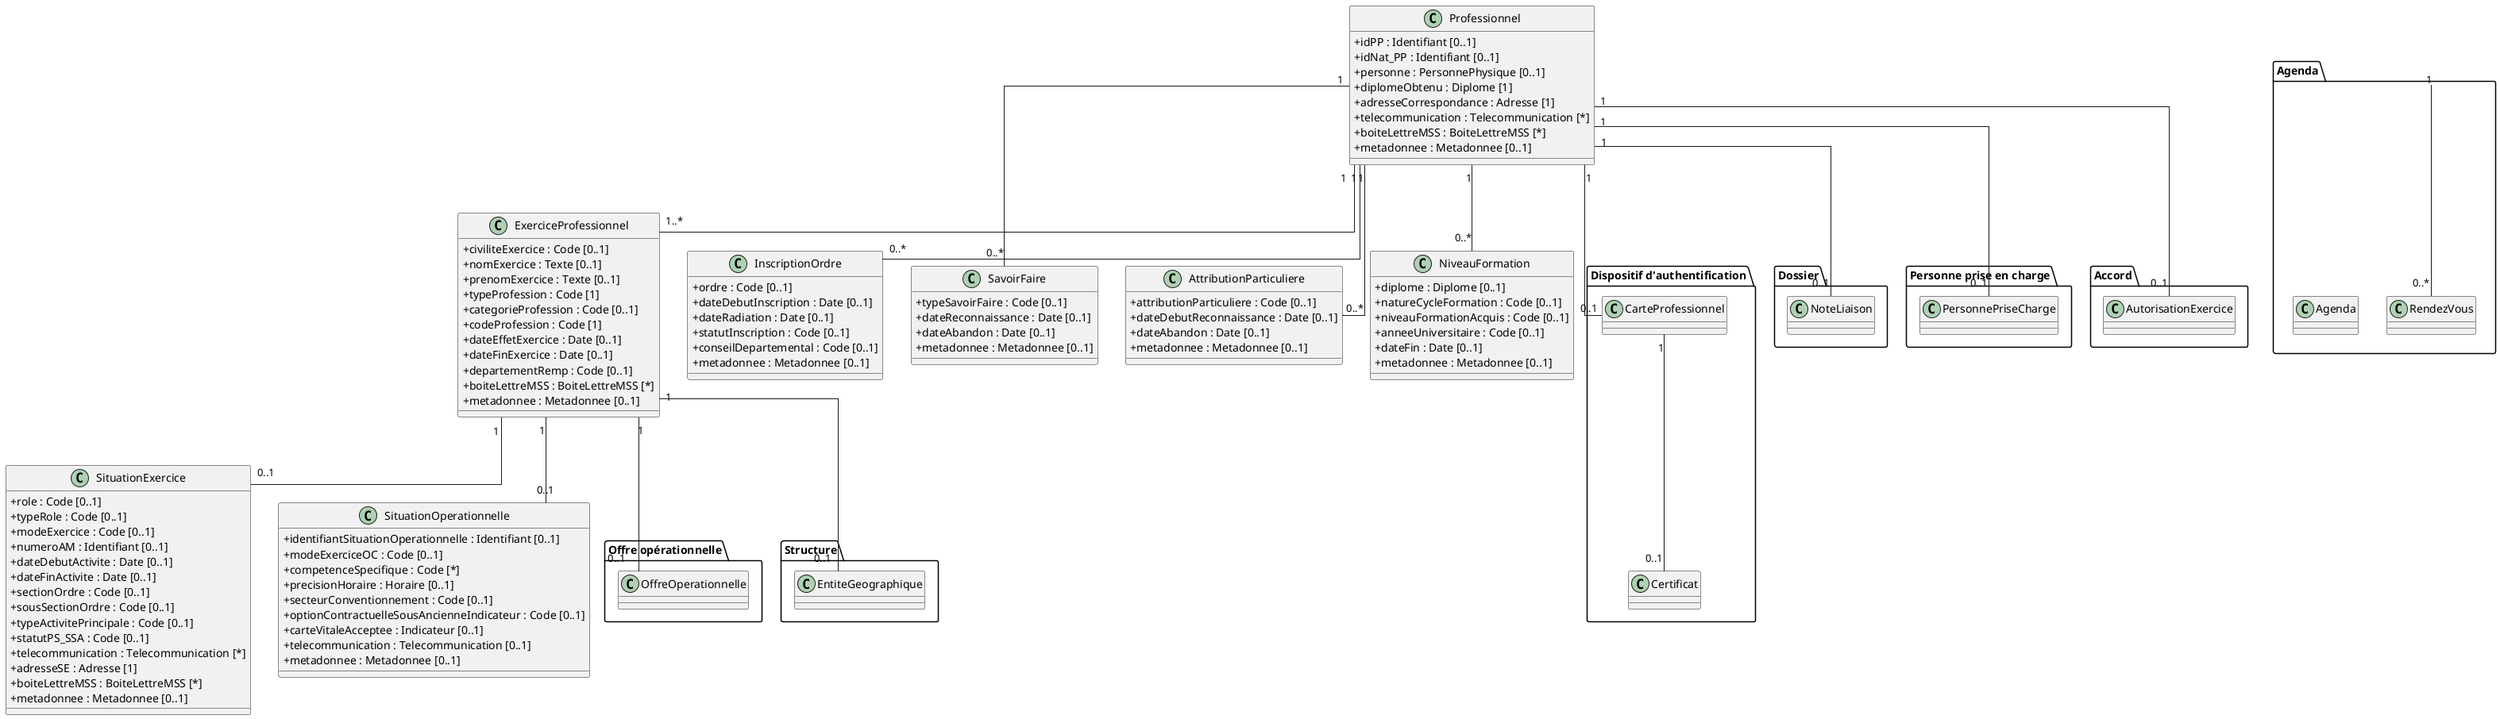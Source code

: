 @startuml
skinparam classAttributeIconSize 0
skinparam linetype ortho

' Le diagramme n'est pas correct, il a été ajouté à titre d'exemple

' === Classes principales ===
class Professionnel {
  +idPP : Identifiant [0..1]
  +idNat_PP : Identifiant [0..1]
  +personne : PersonnePhysique [0..1]
  +diplomeObtenu : Diplome [1]
  +adresseCorrespondance : Adresse [1]
  +telecommunication : Telecommunication [*]
  +boiteLettreMSS : BoiteLettreMSS [*]
  +metadonnee : Metadonnee [0..1]
}

class ExerciceProfessionnel {
  +civiliteExercice : Code [0..1]
  +nomExercice : Texte [0..1]
  +prenomExercice : Texte [0..1]
  +typeProfession : Code [1]
  +categorieProfession : Code [0..1]
  +codeProfession : Code [1]
  +dateEffetExercice : Date [0..1]
  +dateFinExercice : Date [0..1]
  +departementRemp : Code [0..1]
  +boiteLettreMSS : BoiteLettreMSS [*]
  +metadonnee : Metadonnee [0..1]
}

class SituationExercice {
  +role : Code [0..1]
  +typeRole : Code [0..1]
  +modeExercice : Code [0..1]
  +numeroAM : Identifiant [0..1]
  +dateDebutActivite : Date [0..1]
  +dateFinActivite : Date [0..1]
  +sectionOrdre : Code [0..1]
  +sousSectionOrdre : Code [0..1]
  +typeActivitePrincipale : Code [0..1]
  +statutPS_SSA : Code [0..1]
  +telecommunication : Telecommunication [*]
  +adresseSE : Adresse [1]
  +boiteLettreMSS : BoiteLettreMSS [*]
  +metadonnee : Metadonnee [0..1]
}

class SituationOperationnelle {
  +identifiantSituationOperationnelle : Identifiant [0..1]
  +modeExerciceOC : Code [0..1]
  +competenceSpecifique : Code [*]
  +precisionHoraire : Horaire [0..1]
  +secteurConventionnement : Code [0..1]
  +optionContractuelleSousAncienneIndicateur : Code [0..1]
  +carteVitaleAcceptee : Indicateur [0..1]
  +telecommunication : Telecommunication [0..1]
  +metadonnee : Metadonnee [0..1]
}

Package "Offre opérationnelle" {
    class OffreOperationnelle
}

Package "Dispositif d'authentification" {
    class CarteProfessionnel {}
    class Certificat {}
}

Package "Dossier" {
    class NoteLiaison
}


Package "Structure" {
    class EntiteGeographique
}

Package "Personne prise en charge" {
    class PersonnePriseCharge {}
}

Package "Accord" {
    class AutorisationExercice
}


Package "Agenda" {
    class RendezVous {}
    class Agenda {}
}

class InscriptionOrdre {
  +ordre : Code [0..1]
  +dateDebutInscription : Date [0..1]
  +dateRadiation : Date [0..1]
  +statutInscription : Code [0..1]
  +conseilDepartemental : Code [0..1]
  +metadonnee : Metadonnee [0..1]
}

class SavoirFaire {
  +typeSavoirFaire : Code [0..1]
  +dateReconnaissance : Date [0..1]
  +dateAbandon : Date [0..1]
  +metadonnee : Metadonnee [0..1]
}

class AttributionParticuliere {
  +attributionParticuliere : Code [0..1]
  +dateDebutReconnaissance : Date [0..1]
  +dateAbandon : Date [0..1]
  +metadonnee : Metadonnee [0..1]
}

class NiveauFormation {
  +diplome : Diplome [0..1]
  +natureCycleFormation : Code [0..1]
  +niveauFormationAcquis : Code [0..1]
  +anneeUniversitaire : Code [0..1]
  +dateFin : Date [0..1]
  +metadonnee : Metadonnee [0..1]
}

' === Relations ===

Professionnel "1" -- "1..*" ExerciceProfessionnel
ExerciceProfessionnel "1" -- "0..1" SituationExercice
ExerciceProfessionnel "1" -- "0..1" SituationOperationnelle
ExerciceProfessionnel "1" -- "0..1" OffreOperationnelle
Professionnel "1" -- "0..1" NoteLiaison
Professionnel "1" -- "0..*" InscriptionOrdre
Professionnel "1" -- "0..*" SavoirFaire
Professionnel "1" -- "0..*" AttributionParticuliere
Professionnel "1" -- "0..*" NiveauFormation
Professionnel "1" -- "0..1" CarteProfessionnel
CarteProfessionnel "1" -- "0..1" Certificat
ExerciceProfessionnel "1" -- "0..1" EntiteGeographique
Agenda "1" -- "0..*" RendezVous
Professionnel "1" -- "0..1" AutorisationExercice
Professionnel "1" -- "0..1" PersonnePriseCharge

@enduml
